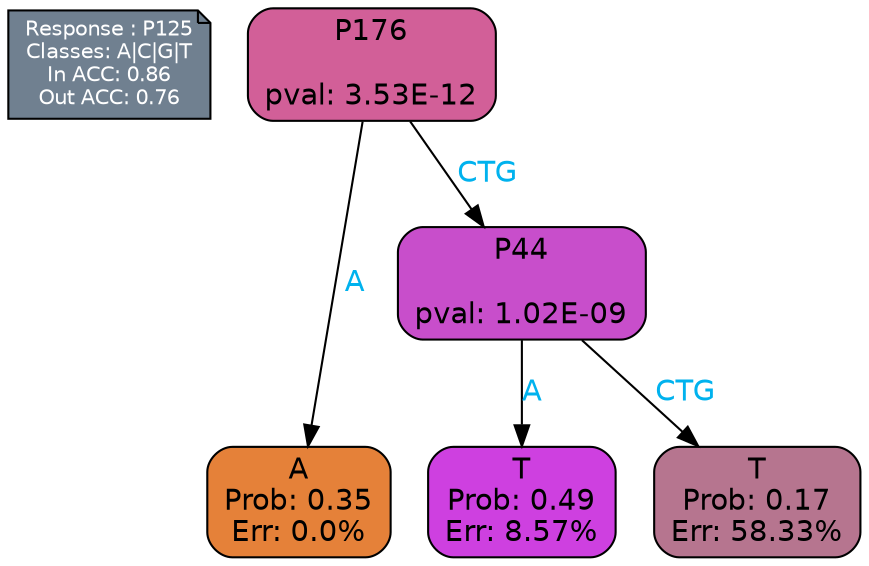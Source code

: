 digraph Tree {
node [shape=box, style="filled, rounded", color="black", fontname=helvetica] ;
graph [ranksep=equally, splines=polylines, bgcolor=transparent, dpi=600] ;
edge [fontname=helvetica] ;
LEGEND [label="Response : P125
Classes: A|C|G|T
In ACC: 0.86
Out ACC: 0.76
",shape=note,align=left,style=filled,fillcolor="slategray",fontcolor="white",fontsize=10];1 [label="P176

pval: 3.53E-12", fillcolor="#d25f98"] ;
2 [label="A
Prob: 0.35
Err: 0.0%", fillcolor="#e58139"] ;
3 [label="P44

pval: 1.02E-09", fillcolor="#c84ecb"] ;
4 [label="T
Prob: 0.49
Err: 8.57%", fillcolor="#ce40e0"] ;
5 [label="T
Prob: 0.17
Err: 58.33%", fillcolor="#b6758f"] ;
1 -> 2 [label="A",fontcolor=deepskyblue2] ;
1 -> 3 [label="CTG",fontcolor=deepskyblue2] ;
3 -> 4 [label="A",fontcolor=deepskyblue2] ;
3 -> 5 [label="CTG",fontcolor=deepskyblue2] ;
{rank = same; 2;4;5;}{rank = same; LEGEND;1;}}